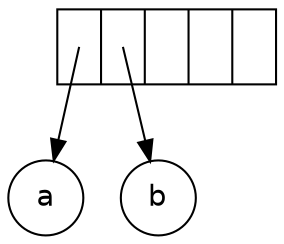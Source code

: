 digraph G {
	node [fontname="Helvetica",shape=circle];

	stack [shape=record,label="<0>|<1>|<2>|<3>|<4>"];

	stack:0:c -> a [tailclip=false];
	stack:1:c -> b [tailclip=false];
}
